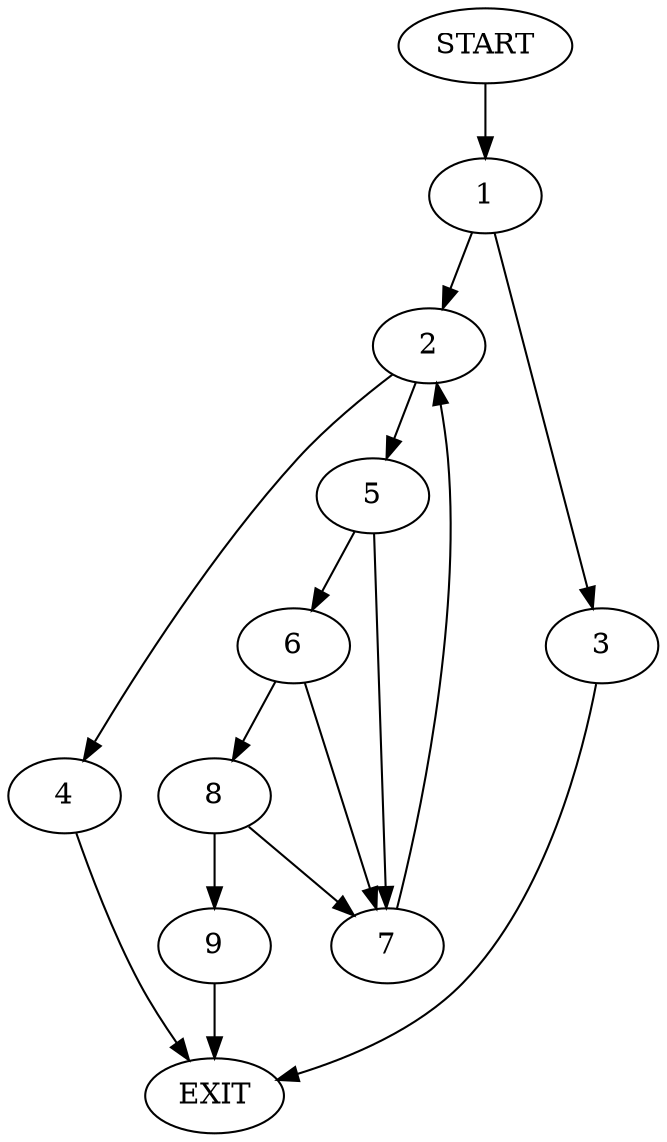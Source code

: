 digraph {
0 [label="START"]
10 [label="EXIT"]
0 -> 1
1 -> 2
1 -> 3
2 -> 4
2 -> 5
3 -> 10
5 -> 6
5 -> 7
4 -> 10
6 -> 8
6 -> 7
7 -> 2
8 -> 9
8 -> 7
9 -> 10
}

